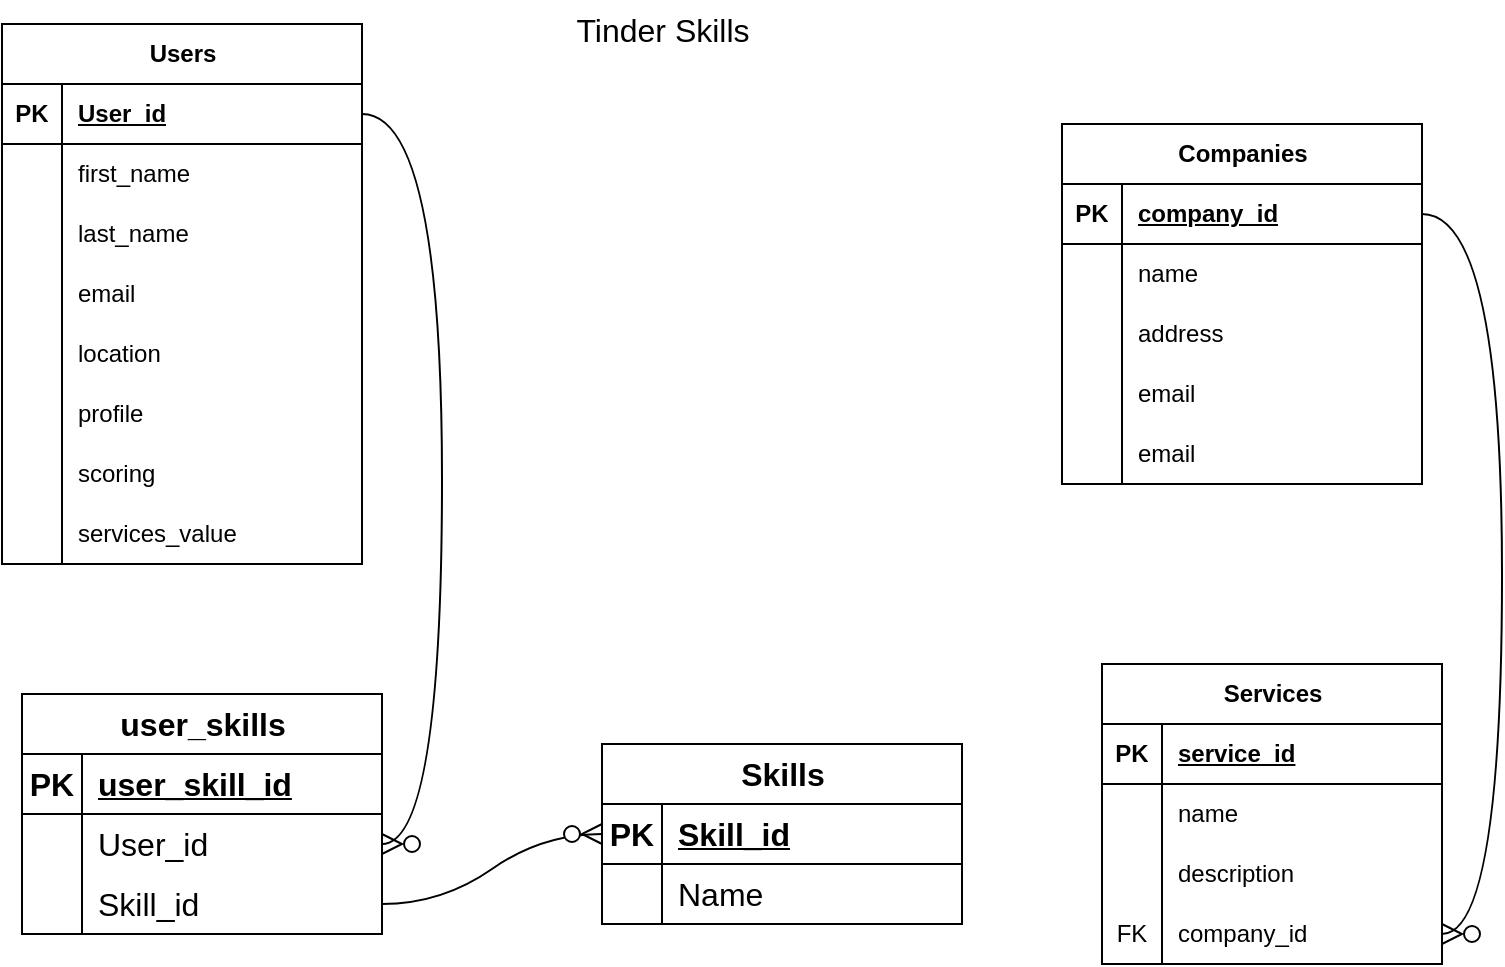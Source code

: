 <mxfile version="21.7.4" type="device">
  <diagram id="p6-uncsfQeWPIkovDVJo" name="Página-1">
    <mxGraphModel dx="1242" dy="535" grid="1" gridSize="10" guides="1" tooltips="1" connect="1" arrows="1" fold="1" page="1" pageScale="1" pageWidth="827" pageHeight="1169" math="0" shadow="0">
      <root>
        <mxCell id="0" />
        <mxCell id="1" parent="0" />
        <mxCell id="-_IdBFXdWtXdSMf_FDwn-1" value="Services" style="shape=table;startSize=30;container=1;collapsible=1;childLayout=tableLayout;fixedRows=1;rowLines=0;fontStyle=1;align=center;resizeLast=1;html=1;" parent="1" vertex="1">
          <mxGeometry x="600" y="350" width="170" height="150" as="geometry" />
        </mxCell>
        <mxCell id="-_IdBFXdWtXdSMf_FDwn-2" value="" style="shape=tableRow;horizontal=0;startSize=0;swimlaneHead=0;swimlaneBody=0;fillColor=none;collapsible=0;dropTarget=0;points=[[0,0.5],[1,0.5]];portConstraint=eastwest;top=0;left=0;right=0;bottom=1;" parent="-_IdBFXdWtXdSMf_FDwn-1" vertex="1">
          <mxGeometry y="30" width="170" height="30" as="geometry" />
        </mxCell>
        <mxCell id="-_IdBFXdWtXdSMf_FDwn-3" value="PK" style="shape=partialRectangle;connectable=0;fillColor=none;top=0;left=0;bottom=0;right=0;fontStyle=1;overflow=hidden;whiteSpace=wrap;html=1;" parent="-_IdBFXdWtXdSMf_FDwn-2" vertex="1">
          <mxGeometry width="30" height="30" as="geometry">
            <mxRectangle width="30" height="30" as="alternateBounds" />
          </mxGeometry>
        </mxCell>
        <mxCell id="-_IdBFXdWtXdSMf_FDwn-4" value="service_id" style="shape=partialRectangle;connectable=0;fillColor=none;top=0;left=0;bottom=0;right=0;align=left;spacingLeft=6;fontStyle=5;overflow=hidden;whiteSpace=wrap;html=1;" parent="-_IdBFXdWtXdSMf_FDwn-2" vertex="1">
          <mxGeometry x="30" width="140" height="30" as="geometry">
            <mxRectangle width="140" height="30" as="alternateBounds" />
          </mxGeometry>
        </mxCell>
        <mxCell id="-_IdBFXdWtXdSMf_FDwn-5" value="" style="shape=tableRow;horizontal=0;startSize=0;swimlaneHead=0;swimlaneBody=0;fillColor=none;collapsible=0;dropTarget=0;points=[[0,0.5],[1,0.5]];portConstraint=eastwest;top=0;left=0;right=0;bottom=0;" parent="-_IdBFXdWtXdSMf_FDwn-1" vertex="1">
          <mxGeometry y="60" width="170" height="30" as="geometry" />
        </mxCell>
        <mxCell id="-_IdBFXdWtXdSMf_FDwn-6" value="" style="shape=partialRectangle;connectable=0;fillColor=none;top=0;left=0;bottom=0;right=0;editable=1;overflow=hidden;whiteSpace=wrap;html=1;" parent="-_IdBFXdWtXdSMf_FDwn-5" vertex="1">
          <mxGeometry width="30" height="30" as="geometry">
            <mxRectangle width="30" height="30" as="alternateBounds" />
          </mxGeometry>
        </mxCell>
        <mxCell id="-_IdBFXdWtXdSMf_FDwn-7" value="name" style="shape=partialRectangle;connectable=0;fillColor=none;top=0;left=0;bottom=0;right=0;align=left;spacingLeft=6;overflow=hidden;whiteSpace=wrap;html=1;" parent="-_IdBFXdWtXdSMf_FDwn-5" vertex="1">
          <mxGeometry x="30" width="140" height="30" as="geometry">
            <mxRectangle width="140" height="30" as="alternateBounds" />
          </mxGeometry>
        </mxCell>
        <mxCell id="-_IdBFXdWtXdSMf_FDwn-8" value="" style="shape=tableRow;horizontal=0;startSize=0;swimlaneHead=0;swimlaneBody=0;fillColor=none;collapsible=0;dropTarget=0;points=[[0,0.5],[1,0.5]];portConstraint=eastwest;top=0;left=0;right=0;bottom=0;" parent="-_IdBFXdWtXdSMf_FDwn-1" vertex="1">
          <mxGeometry y="90" width="170" height="30" as="geometry" />
        </mxCell>
        <mxCell id="-_IdBFXdWtXdSMf_FDwn-9" value="" style="shape=partialRectangle;connectable=0;fillColor=none;top=0;left=0;bottom=0;right=0;editable=1;overflow=hidden;whiteSpace=wrap;html=1;" parent="-_IdBFXdWtXdSMf_FDwn-8" vertex="1">
          <mxGeometry width="30" height="30" as="geometry">
            <mxRectangle width="30" height="30" as="alternateBounds" />
          </mxGeometry>
        </mxCell>
        <mxCell id="-_IdBFXdWtXdSMf_FDwn-10" value="description" style="shape=partialRectangle;connectable=0;fillColor=none;top=0;left=0;bottom=0;right=0;align=left;spacingLeft=6;overflow=hidden;whiteSpace=wrap;html=1;" parent="-_IdBFXdWtXdSMf_FDwn-8" vertex="1">
          <mxGeometry x="30" width="140" height="30" as="geometry">
            <mxRectangle width="140" height="30" as="alternateBounds" />
          </mxGeometry>
        </mxCell>
        <mxCell id="-_IdBFXdWtXdSMf_FDwn-11" value="" style="shape=tableRow;horizontal=0;startSize=0;swimlaneHead=0;swimlaneBody=0;fillColor=none;collapsible=0;dropTarget=0;points=[[0,0.5],[1,0.5]];portConstraint=eastwest;top=0;left=0;right=0;bottom=0;" parent="-_IdBFXdWtXdSMf_FDwn-1" vertex="1">
          <mxGeometry y="120" width="170" height="30" as="geometry" />
        </mxCell>
        <mxCell id="-_IdBFXdWtXdSMf_FDwn-12" value="FK" style="shape=partialRectangle;connectable=0;fillColor=none;top=0;left=0;bottom=0;right=0;editable=1;overflow=hidden;whiteSpace=wrap;html=1;" parent="-_IdBFXdWtXdSMf_FDwn-11" vertex="1">
          <mxGeometry width="30" height="30" as="geometry">
            <mxRectangle width="30" height="30" as="alternateBounds" />
          </mxGeometry>
        </mxCell>
        <mxCell id="-_IdBFXdWtXdSMf_FDwn-13" value="company_id" style="shape=partialRectangle;connectable=0;fillColor=none;top=0;left=0;bottom=0;right=0;align=left;spacingLeft=6;overflow=hidden;whiteSpace=wrap;html=1;" parent="-_IdBFXdWtXdSMf_FDwn-11" vertex="1">
          <mxGeometry x="30" width="140" height="30" as="geometry">
            <mxRectangle width="140" height="30" as="alternateBounds" />
          </mxGeometry>
        </mxCell>
        <mxCell id="-_IdBFXdWtXdSMf_FDwn-14" value="Companies" style="shape=table;startSize=30;container=1;collapsible=1;childLayout=tableLayout;fixedRows=1;rowLines=0;fontStyle=1;align=center;resizeLast=1;html=1;" parent="1" vertex="1">
          <mxGeometry x="580" y="80" width="180" height="180" as="geometry" />
        </mxCell>
        <mxCell id="-_IdBFXdWtXdSMf_FDwn-15" value="" style="shape=tableRow;horizontal=0;startSize=0;swimlaneHead=0;swimlaneBody=0;fillColor=none;collapsible=0;dropTarget=0;points=[[0,0.5],[1,0.5]];portConstraint=eastwest;top=0;left=0;right=0;bottom=1;" parent="-_IdBFXdWtXdSMf_FDwn-14" vertex="1">
          <mxGeometry y="30" width="180" height="30" as="geometry" />
        </mxCell>
        <mxCell id="-_IdBFXdWtXdSMf_FDwn-16" value="PK" style="shape=partialRectangle;connectable=0;fillColor=none;top=0;left=0;bottom=0;right=0;fontStyle=1;overflow=hidden;whiteSpace=wrap;html=1;" parent="-_IdBFXdWtXdSMf_FDwn-15" vertex="1">
          <mxGeometry width="30" height="30" as="geometry">
            <mxRectangle width="30" height="30" as="alternateBounds" />
          </mxGeometry>
        </mxCell>
        <mxCell id="-_IdBFXdWtXdSMf_FDwn-17" value="company_id" style="shape=partialRectangle;connectable=0;fillColor=none;top=0;left=0;bottom=0;right=0;align=left;spacingLeft=6;fontStyle=5;overflow=hidden;whiteSpace=wrap;html=1;" parent="-_IdBFXdWtXdSMf_FDwn-15" vertex="1">
          <mxGeometry x="30" width="150" height="30" as="geometry">
            <mxRectangle width="150" height="30" as="alternateBounds" />
          </mxGeometry>
        </mxCell>
        <mxCell id="-_IdBFXdWtXdSMf_FDwn-18" value="" style="shape=tableRow;horizontal=0;startSize=0;swimlaneHead=0;swimlaneBody=0;fillColor=none;collapsible=0;dropTarget=0;points=[[0,0.5],[1,0.5]];portConstraint=eastwest;top=0;left=0;right=0;bottom=0;" parent="-_IdBFXdWtXdSMf_FDwn-14" vertex="1">
          <mxGeometry y="60" width="180" height="30" as="geometry" />
        </mxCell>
        <mxCell id="-_IdBFXdWtXdSMf_FDwn-19" value="" style="shape=partialRectangle;connectable=0;fillColor=none;top=0;left=0;bottom=0;right=0;editable=1;overflow=hidden;whiteSpace=wrap;html=1;" parent="-_IdBFXdWtXdSMf_FDwn-18" vertex="1">
          <mxGeometry width="30" height="30" as="geometry">
            <mxRectangle width="30" height="30" as="alternateBounds" />
          </mxGeometry>
        </mxCell>
        <mxCell id="-_IdBFXdWtXdSMf_FDwn-20" value="name" style="shape=partialRectangle;connectable=0;fillColor=none;top=0;left=0;bottom=0;right=0;align=left;spacingLeft=6;overflow=hidden;whiteSpace=wrap;html=1;" parent="-_IdBFXdWtXdSMf_FDwn-18" vertex="1">
          <mxGeometry x="30" width="150" height="30" as="geometry">
            <mxRectangle width="150" height="30" as="alternateBounds" />
          </mxGeometry>
        </mxCell>
        <mxCell id="-_IdBFXdWtXdSMf_FDwn-21" value="" style="shape=tableRow;horizontal=0;startSize=0;swimlaneHead=0;swimlaneBody=0;fillColor=none;collapsible=0;dropTarget=0;points=[[0,0.5],[1,0.5]];portConstraint=eastwest;top=0;left=0;right=0;bottom=0;" parent="-_IdBFXdWtXdSMf_FDwn-14" vertex="1">
          <mxGeometry y="90" width="180" height="30" as="geometry" />
        </mxCell>
        <mxCell id="-_IdBFXdWtXdSMf_FDwn-22" value="" style="shape=partialRectangle;connectable=0;fillColor=none;top=0;left=0;bottom=0;right=0;editable=1;overflow=hidden;whiteSpace=wrap;html=1;" parent="-_IdBFXdWtXdSMf_FDwn-21" vertex="1">
          <mxGeometry width="30" height="30" as="geometry">
            <mxRectangle width="30" height="30" as="alternateBounds" />
          </mxGeometry>
        </mxCell>
        <mxCell id="-_IdBFXdWtXdSMf_FDwn-23" value="address" style="shape=partialRectangle;connectable=0;fillColor=none;top=0;left=0;bottom=0;right=0;align=left;spacingLeft=6;overflow=hidden;whiteSpace=wrap;html=1;" parent="-_IdBFXdWtXdSMf_FDwn-21" vertex="1">
          <mxGeometry x="30" width="150" height="30" as="geometry">
            <mxRectangle width="150" height="30" as="alternateBounds" />
          </mxGeometry>
        </mxCell>
        <mxCell id="-_IdBFXdWtXdSMf_FDwn-24" value="" style="shape=tableRow;horizontal=0;startSize=0;swimlaneHead=0;swimlaneBody=0;fillColor=none;collapsible=0;dropTarget=0;points=[[0,0.5],[1,0.5]];portConstraint=eastwest;top=0;left=0;right=0;bottom=0;" parent="-_IdBFXdWtXdSMf_FDwn-14" vertex="1">
          <mxGeometry y="120" width="180" height="30" as="geometry" />
        </mxCell>
        <mxCell id="-_IdBFXdWtXdSMf_FDwn-25" value="" style="shape=partialRectangle;connectable=0;fillColor=none;top=0;left=0;bottom=0;right=0;editable=1;overflow=hidden;whiteSpace=wrap;html=1;" parent="-_IdBFXdWtXdSMf_FDwn-24" vertex="1">
          <mxGeometry width="30" height="30" as="geometry">
            <mxRectangle width="30" height="30" as="alternateBounds" />
          </mxGeometry>
        </mxCell>
        <mxCell id="-_IdBFXdWtXdSMf_FDwn-26" value="email" style="shape=partialRectangle;connectable=0;fillColor=none;top=0;left=0;bottom=0;right=0;align=left;spacingLeft=6;overflow=hidden;whiteSpace=wrap;html=1;" parent="-_IdBFXdWtXdSMf_FDwn-24" vertex="1">
          <mxGeometry x="30" width="150" height="30" as="geometry">
            <mxRectangle width="150" height="30" as="alternateBounds" />
          </mxGeometry>
        </mxCell>
        <mxCell id="ci8Lzw-6EEv5yeKYyQat-1" value="" style="shape=tableRow;horizontal=0;startSize=0;swimlaneHead=0;swimlaneBody=0;fillColor=none;collapsible=0;dropTarget=0;points=[[0,0.5],[1,0.5]];portConstraint=eastwest;top=0;left=0;right=0;bottom=0;" parent="-_IdBFXdWtXdSMf_FDwn-14" vertex="1">
          <mxGeometry y="150" width="180" height="30" as="geometry" />
        </mxCell>
        <mxCell id="ci8Lzw-6EEv5yeKYyQat-2" value="" style="shape=partialRectangle;connectable=0;fillColor=none;top=0;left=0;bottom=0;right=0;editable=1;overflow=hidden;whiteSpace=wrap;html=1;" parent="ci8Lzw-6EEv5yeKYyQat-1" vertex="1">
          <mxGeometry width="30" height="30" as="geometry">
            <mxRectangle width="30" height="30" as="alternateBounds" />
          </mxGeometry>
        </mxCell>
        <mxCell id="ci8Lzw-6EEv5yeKYyQat-3" value="email" style="shape=partialRectangle;connectable=0;fillColor=none;top=0;left=0;bottom=0;right=0;align=left;spacingLeft=6;overflow=hidden;whiteSpace=wrap;html=1;" parent="ci8Lzw-6EEv5yeKYyQat-1" vertex="1">
          <mxGeometry x="30" width="150" height="30" as="geometry">
            <mxRectangle width="150" height="30" as="alternateBounds" />
          </mxGeometry>
        </mxCell>
        <mxCell id="-_IdBFXdWtXdSMf_FDwn-27" value="Users" style="shape=table;startSize=30;container=1;collapsible=1;childLayout=tableLayout;fixedRows=1;rowLines=0;fontStyle=1;align=center;resizeLast=1;html=1;" parent="1" vertex="1">
          <mxGeometry x="50" y="30" width="180" height="270" as="geometry" />
        </mxCell>
        <mxCell id="-_IdBFXdWtXdSMf_FDwn-28" value="" style="shape=tableRow;horizontal=0;startSize=0;swimlaneHead=0;swimlaneBody=0;fillColor=none;collapsible=0;dropTarget=0;points=[[0,0.5],[1,0.5]];portConstraint=eastwest;top=0;left=0;right=0;bottom=1;" parent="-_IdBFXdWtXdSMf_FDwn-27" vertex="1">
          <mxGeometry y="30" width="180" height="30" as="geometry" />
        </mxCell>
        <mxCell id="-_IdBFXdWtXdSMf_FDwn-29" value="PK" style="shape=partialRectangle;connectable=0;fillColor=none;top=0;left=0;bottom=0;right=0;fontStyle=1;overflow=hidden;whiteSpace=wrap;html=1;" parent="-_IdBFXdWtXdSMf_FDwn-28" vertex="1">
          <mxGeometry width="30" height="30" as="geometry">
            <mxRectangle width="30" height="30" as="alternateBounds" />
          </mxGeometry>
        </mxCell>
        <mxCell id="-_IdBFXdWtXdSMf_FDwn-30" value="User_id" style="shape=partialRectangle;connectable=0;fillColor=none;top=0;left=0;bottom=0;right=0;align=left;spacingLeft=6;fontStyle=5;overflow=hidden;whiteSpace=wrap;html=1;" parent="-_IdBFXdWtXdSMf_FDwn-28" vertex="1">
          <mxGeometry x="30" width="150" height="30" as="geometry">
            <mxRectangle width="150" height="30" as="alternateBounds" />
          </mxGeometry>
        </mxCell>
        <mxCell id="-_IdBFXdWtXdSMf_FDwn-31" value="" style="shape=tableRow;horizontal=0;startSize=0;swimlaneHead=0;swimlaneBody=0;fillColor=none;collapsible=0;dropTarget=0;points=[[0,0.5],[1,0.5]];portConstraint=eastwest;top=0;left=0;right=0;bottom=0;" parent="-_IdBFXdWtXdSMf_FDwn-27" vertex="1">
          <mxGeometry y="60" width="180" height="30" as="geometry" />
        </mxCell>
        <mxCell id="-_IdBFXdWtXdSMf_FDwn-32" value="" style="shape=partialRectangle;connectable=0;fillColor=none;top=0;left=0;bottom=0;right=0;editable=1;overflow=hidden;whiteSpace=wrap;html=1;" parent="-_IdBFXdWtXdSMf_FDwn-31" vertex="1">
          <mxGeometry width="30" height="30" as="geometry">
            <mxRectangle width="30" height="30" as="alternateBounds" />
          </mxGeometry>
        </mxCell>
        <mxCell id="-_IdBFXdWtXdSMf_FDwn-33" value="first_name" style="shape=partialRectangle;connectable=0;fillColor=none;top=0;left=0;bottom=0;right=0;align=left;spacingLeft=6;overflow=hidden;whiteSpace=wrap;html=1;" parent="-_IdBFXdWtXdSMf_FDwn-31" vertex="1">
          <mxGeometry x="30" width="150" height="30" as="geometry">
            <mxRectangle width="150" height="30" as="alternateBounds" />
          </mxGeometry>
        </mxCell>
        <mxCell id="-_IdBFXdWtXdSMf_FDwn-34" value="" style="shape=tableRow;horizontal=0;startSize=0;swimlaneHead=0;swimlaneBody=0;fillColor=none;collapsible=0;dropTarget=0;points=[[0,0.5],[1,0.5]];portConstraint=eastwest;top=0;left=0;right=0;bottom=0;" parent="-_IdBFXdWtXdSMf_FDwn-27" vertex="1">
          <mxGeometry y="90" width="180" height="30" as="geometry" />
        </mxCell>
        <mxCell id="-_IdBFXdWtXdSMf_FDwn-35" value="" style="shape=partialRectangle;connectable=0;fillColor=none;top=0;left=0;bottom=0;right=0;editable=1;overflow=hidden;whiteSpace=wrap;html=1;" parent="-_IdBFXdWtXdSMf_FDwn-34" vertex="1">
          <mxGeometry width="30" height="30" as="geometry">
            <mxRectangle width="30" height="30" as="alternateBounds" />
          </mxGeometry>
        </mxCell>
        <mxCell id="-_IdBFXdWtXdSMf_FDwn-36" value="last_name" style="shape=partialRectangle;connectable=0;fillColor=none;top=0;left=0;bottom=0;right=0;align=left;spacingLeft=6;overflow=hidden;whiteSpace=wrap;html=1;" parent="-_IdBFXdWtXdSMf_FDwn-34" vertex="1">
          <mxGeometry x="30" width="150" height="30" as="geometry">
            <mxRectangle width="150" height="30" as="alternateBounds" />
          </mxGeometry>
        </mxCell>
        <mxCell id="-_IdBFXdWtXdSMf_FDwn-37" value="" style="shape=tableRow;horizontal=0;startSize=0;swimlaneHead=0;swimlaneBody=0;fillColor=none;collapsible=0;dropTarget=0;points=[[0,0.5],[1,0.5]];portConstraint=eastwest;top=0;left=0;right=0;bottom=0;" parent="-_IdBFXdWtXdSMf_FDwn-27" vertex="1">
          <mxGeometry y="120" width="180" height="30" as="geometry" />
        </mxCell>
        <mxCell id="-_IdBFXdWtXdSMf_FDwn-38" value="" style="shape=partialRectangle;connectable=0;fillColor=none;top=0;left=0;bottom=0;right=0;editable=1;overflow=hidden;whiteSpace=wrap;html=1;" parent="-_IdBFXdWtXdSMf_FDwn-37" vertex="1">
          <mxGeometry width="30" height="30" as="geometry">
            <mxRectangle width="30" height="30" as="alternateBounds" />
          </mxGeometry>
        </mxCell>
        <mxCell id="-_IdBFXdWtXdSMf_FDwn-39" value="email" style="shape=partialRectangle;connectable=0;fillColor=none;top=0;left=0;bottom=0;right=0;align=left;spacingLeft=6;overflow=hidden;whiteSpace=wrap;html=1;" parent="-_IdBFXdWtXdSMf_FDwn-37" vertex="1">
          <mxGeometry x="30" width="150" height="30" as="geometry">
            <mxRectangle width="150" height="30" as="alternateBounds" />
          </mxGeometry>
        </mxCell>
        <mxCell id="-_IdBFXdWtXdSMf_FDwn-40" value="" style="shape=tableRow;horizontal=0;startSize=0;swimlaneHead=0;swimlaneBody=0;fillColor=none;collapsible=0;dropTarget=0;points=[[0,0.5],[1,0.5]];portConstraint=eastwest;top=0;left=0;right=0;bottom=0;" parent="-_IdBFXdWtXdSMf_FDwn-27" vertex="1">
          <mxGeometry y="150" width="180" height="30" as="geometry" />
        </mxCell>
        <mxCell id="-_IdBFXdWtXdSMf_FDwn-41" value="" style="shape=partialRectangle;connectable=0;fillColor=none;top=0;left=0;bottom=0;right=0;editable=1;overflow=hidden;whiteSpace=wrap;html=1;" parent="-_IdBFXdWtXdSMf_FDwn-40" vertex="1">
          <mxGeometry width="30" height="30" as="geometry">
            <mxRectangle width="30" height="30" as="alternateBounds" />
          </mxGeometry>
        </mxCell>
        <mxCell id="-_IdBFXdWtXdSMf_FDwn-42" value="location" style="shape=partialRectangle;connectable=0;fillColor=none;top=0;left=0;bottom=0;right=0;align=left;spacingLeft=6;overflow=hidden;whiteSpace=wrap;html=1;" parent="-_IdBFXdWtXdSMf_FDwn-40" vertex="1">
          <mxGeometry x="30" width="150" height="30" as="geometry">
            <mxRectangle width="150" height="30" as="alternateBounds" />
          </mxGeometry>
        </mxCell>
        <mxCell id="-_IdBFXdWtXdSMf_FDwn-43" value="" style="shape=tableRow;horizontal=0;startSize=0;swimlaneHead=0;swimlaneBody=0;fillColor=none;collapsible=0;dropTarget=0;points=[[0,0.5],[1,0.5]];portConstraint=eastwest;top=0;left=0;right=0;bottom=0;" parent="-_IdBFXdWtXdSMf_FDwn-27" vertex="1">
          <mxGeometry y="180" width="180" height="30" as="geometry" />
        </mxCell>
        <mxCell id="-_IdBFXdWtXdSMf_FDwn-44" value="" style="shape=partialRectangle;connectable=0;fillColor=none;top=0;left=0;bottom=0;right=0;editable=1;overflow=hidden;whiteSpace=wrap;html=1;" parent="-_IdBFXdWtXdSMf_FDwn-43" vertex="1">
          <mxGeometry width="30" height="30" as="geometry">
            <mxRectangle width="30" height="30" as="alternateBounds" />
          </mxGeometry>
        </mxCell>
        <mxCell id="-_IdBFXdWtXdSMf_FDwn-45" value="profile" style="shape=partialRectangle;connectable=0;fillColor=none;top=0;left=0;bottom=0;right=0;align=left;spacingLeft=6;overflow=hidden;whiteSpace=wrap;html=1;" parent="-_IdBFXdWtXdSMf_FDwn-43" vertex="1">
          <mxGeometry x="30" width="150" height="30" as="geometry">
            <mxRectangle width="150" height="30" as="alternateBounds" />
          </mxGeometry>
        </mxCell>
        <mxCell id="jS_2vVkxO9ESdfEAFhTi-1" value="" style="shape=tableRow;horizontal=0;startSize=0;swimlaneHead=0;swimlaneBody=0;fillColor=none;collapsible=0;dropTarget=0;points=[[0,0.5],[1,0.5]];portConstraint=eastwest;top=0;left=0;right=0;bottom=0;" vertex="1" parent="-_IdBFXdWtXdSMf_FDwn-27">
          <mxGeometry y="210" width="180" height="30" as="geometry" />
        </mxCell>
        <mxCell id="jS_2vVkxO9ESdfEAFhTi-2" value="" style="shape=partialRectangle;connectable=0;fillColor=none;top=0;left=0;bottom=0;right=0;editable=1;overflow=hidden;whiteSpace=wrap;html=1;" vertex="1" parent="jS_2vVkxO9ESdfEAFhTi-1">
          <mxGeometry width="30" height="30" as="geometry">
            <mxRectangle width="30" height="30" as="alternateBounds" />
          </mxGeometry>
        </mxCell>
        <mxCell id="jS_2vVkxO9ESdfEAFhTi-3" value="scoring" style="shape=partialRectangle;connectable=0;fillColor=none;top=0;left=0;bottom=0;right=0;align=left;spacingLeft=6;overflow=hidden;whiteSpace=wrap;html=1;" vertex="1" parent="jS_2vVkxO9ESdfEAFhTi-1">
          <mxGeometry x="30" width="150" height="30" as="geometry">
            <mxRectangle width="150" height="30" as="alternateBounds" />
          </mxGeometry>
        </mxCell>
        <mxCell id="jS_2vVkxO9ESdfEAFhTi-4" value="" style="shape=tableRow;horizontal=0;startSize=0;swimlaneHead=0;swimlaneBody=0;fillColor=none;collapsible=0;dropTarget=0;points=[[0,0.5],[1,0.5]];portConstraint=eastwest;top=0;left=0;right=0;bottom=0;" vertex="1" parent="-_IdBFXdWtXdSMf_FDwn-27">
          <mxGeometry y="240" width="180" height="30" as="geometry" />
        </mxCell>
        <mxCell id="jS_2vVkxO9ESdfEAFhTi-5" value="" style="shape=partialRectangle;connectable=0;fillColor=none;top=0;left=0;bottom=0;right=0;editable=1;overflow=hidden;whiteSpace=wrap;html=1;" vertex="1" parent="jS_2vVkxO9ESdfEAFhTi-4">
          <mxGeometry width="30" height="30" as="geometry">
            <mxRectangle width="30" height="30" as="alternateBounds" />
          </mxGeometry>
        </mxCell>
        <mxCell id="jS_2vVkxO9ESdfEAFhTi-6" value="services_value" style="shape=partialRectangle;connectable=0;fillColor=none;top=0;left=0;bottom=0;right=0;align=left;spacingLeft=6;overflow=hidden;whiteSpace=wrap;html=1;" vertex="1" parent="jS_2vVkxO9ESdfEAFhTi-4">
          <mxGeometry x="30" width="150" height="30" as="geometry">
            <mxRectangle width="150" height="30" as="alternateBounds" />
          </mxGeometry>
        </mxCell>
        <mxCell id="ci8Lzw-6EEv5yeKYyQat-4" value="user_skills" style="shape=table;startSize=30;container=1;collapsible=1;childLayout=tableLayout;fixedRows=1;rowLines=0;fontStyle=1;align=center;resizeLast=1;html=1;fontSize=16;" parent="1" vertex="1">
          <mxGeometry x="60" y="365" width="180" height="120" as="geometry" />
        </mxCell>
        <mxCell id="ci8Lzw-6EEv5yeKYyQat-5" value="" style="shape=tableRow;horizontal=0;startSize=0;swimlaneHead=0;swimlaneBody=0;fillColor=none;collapsible=0;dropTarget=0;points=[[0,0.5],[1,0.5]];portConstraint=eastwest;top=0;left=0;right=0;bottom=1;fontSize=16;" parent="ci8Lzw-6EEv5yeKYyQat-4" vertex="1">
          <mxGeometry y="30" width="180" height="30" as="geometry" />
        </mxCell>
        <mxCell id="ci8Lzw-6EEv5yeKYyQat-6" value="PK" style="shape=partialRectangle;connectable=0;fillColor=none;top=0;left=0;bottom=0;right=0;fontStyle=1;overflow=hidden;whiteSpace=wrap;html=1;fontSize=16;" parent="ci8Lzw-6EEv5yeKYyQat-5" vertex="1">
          <mxGeometry width="30" height="30" as="geometry">
            <mxRectangle width="30" height="30" as="alternateBounds" />
          </mxGeometry>
        </mxCell>
        <mxCell id="ci8Lzw-6EEv5yeKYyQat-7" value="user_skill_id" style="shape=partialRectangle;connectable=0;fillColor=none;top=0;left=0;bottom=0;right=0;align=left;spacingLeft=6;fontStyle=5;overflow=hidden;whiteSpace=wrap;html=1;fontSize=16;" parent="ci8Lzw-6EEv5yeKYyQat-5" vertex="1">
          <mxGeometry x="30" width="150" height="30" as="geometry">
            <mxRectangle width="150" height="30" as="alternateBounds" />
          </mxGeometry>
        </mxCell>
        <mxCell id="ci8Lzw-6EEv5yeKYyQat-8" value="" style="shape=tableRow;horizontal=0;startSize=0;swimlaneHead=0;swimlaneBody=0;fillColor=none;collapsible=0;dropTarget=0;points=[[0,0.5],[1,0.5]];portConstraint=eastwest;top=0;left=0;right=0;bottom=0;fontSize=16;" parent="ci8Lzw-6EEv5yeKYyQat-4" vertex="1">
          <mxGeometry y="60" width="180" height="30" as="geometry" />
        </mxCell>
        <mxCell id="ci8Lzw-6EEv5yeKYyQat-9" value="" style="shape=partialRectangle;connectable=0;fillColor=none;top=0;left=0;bottom=0;right=0;editable=1;overflow=hidden;whiteSpace=wrap;html=1;fontSize=16;" parent="ci8Lzw-6EEv5yeKYyQat-8" vertex="1">
          <mxGeometry width="30" height="30" as="geometry">
            <mxRectangle width="30" height="30" as="alternateBounds" />
          </mxGeometry>
        </mxCell>
        <mxCell id="ci8Lzw-6EEv5yeKYyQat-10" value="User_id" style="shape=partialRectangle;connectable=0;fillColor=none;top=0;left=0;bottom=0;right=0;align=left;spacingLeft=6;overflow=hidden;whiteSpace=wrap;html=1;fontSize=16;" parent="ci8Lzw-6EEv5yeKYyQat-8" vertex="1">
          <mxGeometry x="30" width="150" height="30" as="geometry">
            <mxRectangle width="150" height="30" as="alternateBounds" />
          </mxGeometry>
        </mxCell>
        <mxCell id="ci8Lzw-6EEv5yeKYyQat-11" value="" style="shape=tableRow;horizontal=0;startSize=0;swimlaneHead=0;swimlaneBody=0;fillColor=none;collapsible=0;dropTarget=0;points=[[0,0.5],[1,0.5]];portConstraint=eastwest;top=0;left=0;right=0;bottom=0;fontSize=16;" parent="ci8Lzw-6EEv5yeKYyQat-4" vertex="1">
          <mxGeometry y="90" width="180" height="30" as="geometry" />
        </mxCell>
        <mxCell id="ci8Lzw-6EEv5yeKYyQat-12" value="" style="shape=partialRectangle;connectable=0;fillColor=none;top=0;left=0;bottom=0;right=0;editable=1;overflow=hidden;whiteSpace=wrap;html=1;fontSize=16;" parent="ci8Lzw-6EEv5yeKYyQat-11" vertex="1">
          <mxGeometry width="30" height="30" as="geometry">
            <mxRectangle width="30" height="30" as="alternateBounds" />
          </mxGeometry>
        </mxCell>
        <mxCell id="ci8Lzw-6EEv5yeKYyQat-13" value="Skill_id" style="shape=partialRectangle;connectable=0;fillColor=none;top=0;left=0;bottom=0;right=0;align=left;spacingLeft=6;overflow=hidden;whiteSpace=wrap;html=1;fontSize=16;" parent="ci8Lzw-6EEv5yeKYyQat-11" vertex="1">
          <mxGeometry x="30" width="150" height="30" as="geometry">
            <mxRectangle width="150" height="30" as="alternateBounds" />
          </mxGeometry>
        </mxCell>
        <mxCell id="ci8Lzw-6EEv5yeKYyQat-17" value="Skills" style="shape=table;startSize=30;container=1;collapsible=1;childLayout=tableLayout;fixedRows=1;rowLines=0;fontStyle=1;align=center;resizeLast=1;html=1;fontSize=16;" parent="1" vertex="1">
          <mxGeometry x="350" y="390" width="180" height="90" as="geometry" />
        </mxCell>
        <mxCell id="ci8Lzw-6EEv5yeKYyQat-18" value="" style="shape=tableRow;horizontal=0;startSize=0;swimlaneHead=0;swimlaneBody=0;fillColor=none;collapsible=0;dropTarget=0;points=[[0,0.5],[1,0.5]];portConstraint=eastwest;top=0;left=0;right=0;bottom=1;fontSize=16;" parent="ci8Lzw-6EEv5yeKYyQat-17" vertex="1">
          <mxGeometry y="30" width="180" height="30" as="geometry" />
        </mxCell>
        <mxCell id="ci8Lzw-6EEv5yeKYyQat-19" value="PK" style="shape=partialRectangle;connectable=0;fillColor=none;top=0;left=0;bottom=0;right=0;fontStyle=1;overflow=hidden;whiteSpace=wrap;html=1;fontSize=16;" parent="ci8Lzw-6EEv5yeKYyQat-18" vertex="1">
          <mxGeometry width="30" height="30" as="geometry">
            <mxRectangle width="30" height="30" as="alternateBounds" />
          </mxGeometry>
        </mxCell>
        <mxCell id="ci8Lzw-6EEv5yeKYyQat-20" value="Skill_id" style="shape=partialRectangle;connectable=0;fillColor=none;top=0;left=0;bottom=0;right=0;align=left;spacingLeft=6;fontStyle=5;overflow=hidden;whiteSpace=wrap;html=1;fontSize=16;" parent="ci8Lzw-6EEv5yeKYyQat-18" vertex="1">
          <mxGeometry x="30" width="150" height="30" as="geometry">
            <mxRectangle width="150" height="30" as="alternateBounds" />
          </mxGeometry>
        </mxCell>
        <mxCell id="ci8Lzw-6EEv5yeKYyQat-21" value="" style="shape=tableRow;horizontal=0;startSize=0;swimlaneHead=0;swimlaneBody=0;fillColor=none;collapsible=0;dropTarget=0;points=[[0,0.5],[1,0.5]];portConstraint=eastwest;top=0;left=0;right=0;bottom=0;fontSize=16;" parent="ci8Lzw-6EEv5yeKYyQat-17" vertex="1">
          <mxGeometry y="60" width="180" height="30" as="geometry" />
        </mxCell>
        <mxCell id="ci8Lzw-6EEv5yeKYyQat-22" value="" style="shape=partialRectangle;connectable=0;fillColor=none;top=0;left=0;bottom=0;right=0;editable=1;overflow=hidden;whiteSpace=wrap;html=1;fontSize=16;" parent="ci8Lzw-6EEv5yeKYyQat-21" vertex="1">
          <mxGeometry width="30" height="30" as="geometry">
            <mxRectangle width="30" height="30" as="alternateBounds" />
          </mxGeometry>
        </mxCell>
        <mxCell id="ci8Lzw-6EEv5yeKYyQat-23" value="Name" style="shape=partialRectangle;connectable=0;fillColor=none;top=0;left=0;bottom=0;right=0;align=left;spacingLeft=6;overflow=hidden;whiteSpace=wrap;html=1;fontSize=16;" parent="ci8Lzw-6EEv5yeKYyQat-21" vertex="1">
          <mxGeometry x="30" width="150" height="30" as="geometry">
            <mxRectangle width="150" height="30" as="alternateBounds" />
          </mxGeometry>
        </mxCell>
        <mxCell id="ci8Lzw-6EEv5yeKYyQat-31" value="" style="edgeStyle=entityRelationEdgeStyle;fontSize=12;html=1;endArrow=ERzeroToMany;endFill=1;rounded=0;startSize=8;endSize=8;curved=1;" parent="1" source="-_IdBFXdWtXdSMf_FDwn-28" target="ci8Lzw-6EEv5yeKYyQat-8" edge="1">
          <mxGeometry width="100" height="100" relative="1" as="geometry">
            <mxPoint x="140" y="470" as="sourcePoint" />
            <mxPoint x="240" y="370" as="targetPoint" />
          </mxGeometry>
        </mxCell>
        <mxCell id="ci8Lzw-6EEv5yeKYyQat-32" value="" style="edgeStyle=entityRelationEdgeStyle;fontSize=12;html=1;endArrow=ERzeroToMany;endFill=1;rounded=0;startSize=8;endSize=8;curved=1;" parent="1" source="ci8Lzw-6EEv5yeKYyQat-11" target="ci8Lzw-6EEv5yeKYyQat-18" edge="1">
          <mxGeometry width="100" height="100" relative="1" as="geometry">
            <mxPoint x="250" y="540" as="sourcePoint" />
            <mxPoint x="350" y="440" as="targetPoint" />
          </mxGeometry>
        </mxCell>
        <mxCell id="ci8Lzw-6EEv5yeKYyQat-33" value="" style="edgeStyle=entityRelationEdgeStyle;fontSize=12;html=1;endArrow=ERzeroToMany;endFill=1;rounded=0;startSize=8;endSize=8;curved=1;" parent="1" source="-_IdBFXdWtXdSMf_FDwn-15" target="-_IdBFXdWtXdSMf_FDwn-11" edge="1">
          <mxGeometry width="100" height="100" relative="1" as="geometry">
            <mxPoint x="500" y="585" as="sourcePoint" />
            <mxPoint x="600" y="485" as="targetPoint" />
          </mxGeometry>
        </mxCell>
        <mxCell id="ci8Lzw-6EEv5yeKYyQat-34" value="Tinder Skills" style="text;html=1;align=center;verticalAlign=middle;resizable=0;points=[];autosize=1;strokeColor=none;fillColor=none;fontSize=16;" parent="1" vertex="1">
          <mxGeometry x="325" y="18" width="110" height="30" as="geometry" />
        </mxCell>
      </root>
    </mxGraphModel>
  </diagram>
</mxfile>
